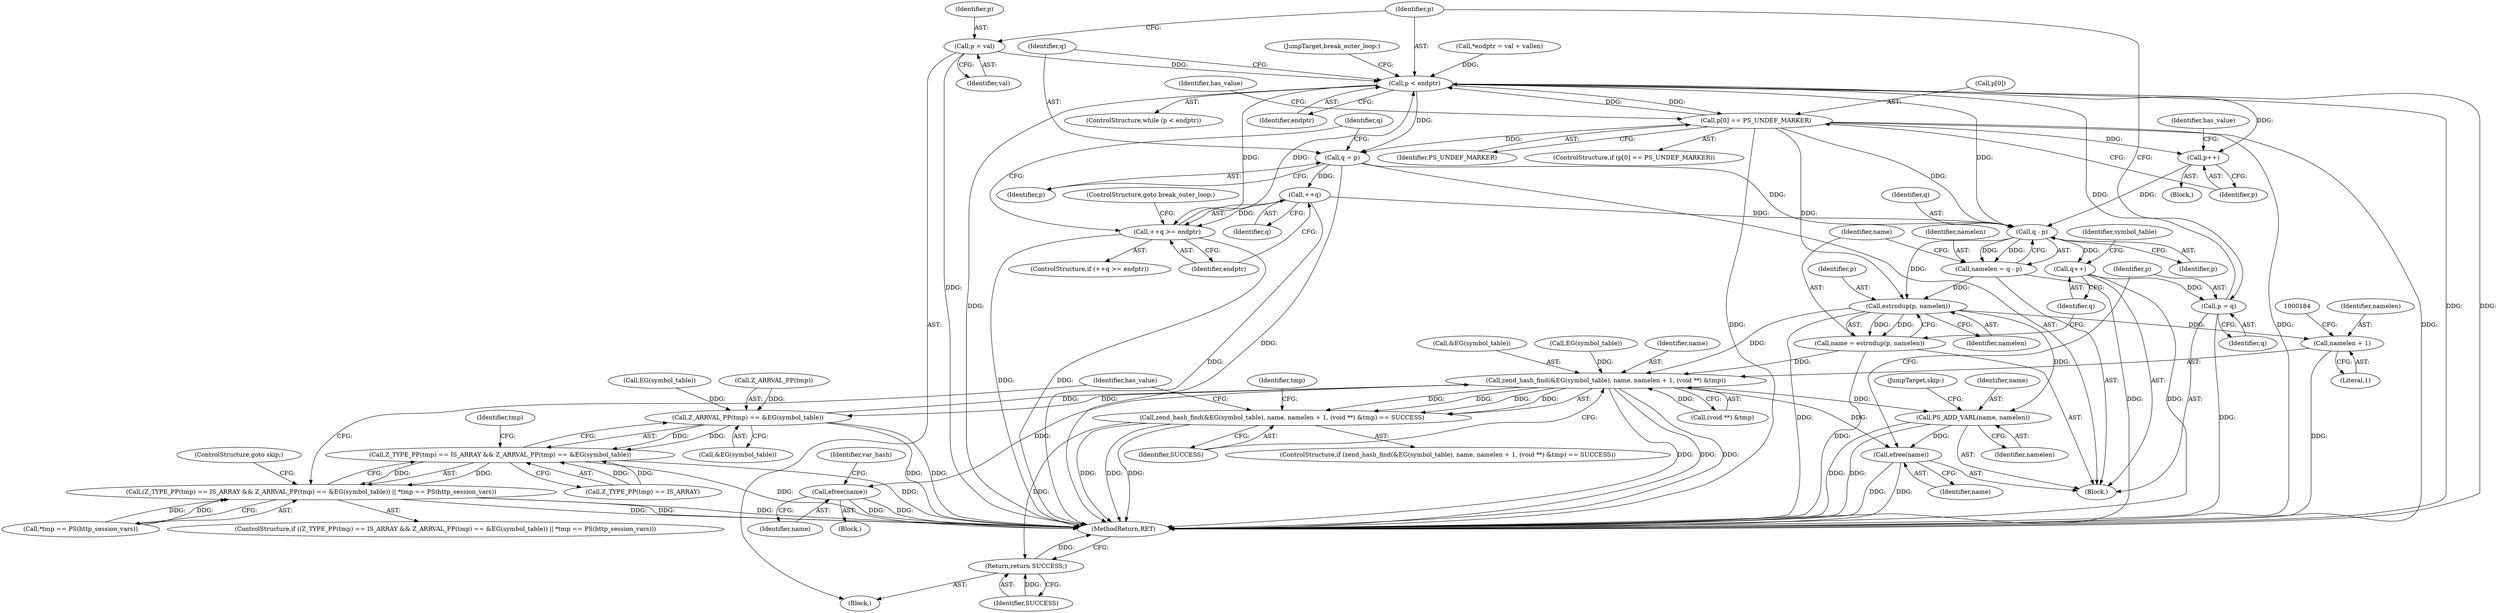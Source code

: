 digraph "0_php-src_8763c6090d627d8bb0ee1d030c30e58f406be9ce?w=1_0@pointer" {
"1000120" [label="(Call,p = val)"];
"1000124" [label="(Call,p < endptr)"];
"1000129" [label="(Call,q = p)"];
"1000140" [label="(Call,++q)"];
"1000139" [label="(Call,++q >= endptr)"];
"1000163" [label="(Call,q - p)"];
"1000161" [label="(Call,namelen = q - p)"];
"1000168" [label="(Call,estrndup(p, namelen))"];
"1000166" [label="(Call,name = estrndup(p, namelen))"];
"1000175" [label="(Call,zend_hash_find(&EG(symbol_table), name, namelen + 1, (void **) &tmp))"];
"1000174" [label="(Call,zend_hash_find(&EG(symbol_table), name, namelen + 1, (void **) &tmp) == SUCCESS)"];
"1000245" [label="(Return,return SUCCESS;)"];
"1000196" [label="(Call,Z_ARRVAL_PP(tmp) == &EG(symbol_table))"];
"1000191" [label="(Call,Z_TYPE_PP(tmp) == IS_ARRAY && Z_ARRVAL_PP(tmp) == &EG(symbol_table))"];
"1000190" [label="(Call,(Z_TYPE_PP(tmp) == IS_ARRAY && Z_ARRVAL_PP(tmp) == &EG(symbol_table)) || *tmp == PS(http_session_vars))"];
"1000227" [label="(Call,efree(name))"];
"1000233" [label="(Call,PS_ADD_VARL(name, namelen))"];
"1000237" [label="(Call,efree(name))"];
"1000180" [label="(Call,namelen + 1)"];
"1000171" [label="(Call,q++)"];
"1000239" [label="(Call,p = q)"];
"1000145" [label="(Call,p[0] == PS_UNDEF_MARKER)"];
"1000151" [label="(Call,p++)"];
"1000199" [label="(Call,&EG(symbol_table))"];
"1000202" [label="(Call,*tmp == PS(http_session_vars))"];
"1000246" [label="(Identifier,SUCCESS)"];
"1000208" [label="(ControlStructure,goto skip;)"];
"1000182" [label="(Literal,1)"];
"1000170" [label="(Identifier,namelen)"];
"1000177" [label="(Call,EG(symbol_table))"];
"1000235" [label="(Identifier,namelen)"];
"1000159" [label="(Identifier,has_value)"];
"1000166" [label="(Call,name = estrndup(p, namelen))"];
"1000238" [label="(Identifier,name)"];
"1000162" [label="(Identifier,namelen)"];
"1000142" [label="(Identifier,endptr)"];
"1000227" [label="(Call,efree(name))"];
"1000178" [label="(Identifier,symbol_table)"];
"1000241" [label="(Identifier,q)"];
"1000174" [label="(Call,zend_hash_find(&EG(symbol_table), name, namelen + 1, (void **) &tmp) == SUCCESS)"];
"1000169" [label="(Identifier,p)"];
"1000210" [label="(Identifier,has_value)"];
"1000163" [label="(Call,q - p)"];
"1000151" [label="(Call,p++)"];
"1000181" [label="(Identifier,namelen)"];
"1000247" [label="(MethodReturn,RET)"];
"1000194" [label="(Identifier,tmp)"];
"1000189" [label="(ControlStructure,if ((Z_TYPE_PP(tmp) == IS_ARRAY && Z_ARRVAL_PP(tmp) == &EG(symbol_table)) || *tmp == PS(http_session_vars)))"];
"1000172" [label="(Identifier,q)"];
"1000124" [label="(Call,p < endptr)"];
"1000130" [label="(Identifier,q)"];
"1000233" [label="(Call,PS_ADD_VARL(name, namelen))"];
"1000239" [label="(Call,p = q)"];
"1000131" [label="(Identifier,p)"];
"1000175" [label="(Call,zend_hash_find(&EG(symbol_table), name, namelen + 1, (void **) &tmp))"];
"1000123" [label="(ControlStructure,while (p < endptr))"];
"1000197" [label="(Call,Z_ARRVAL_PP(tmp))"];
"1000122" [label="(Identifier,val)"];
"1000179" [label="(Identifier,name)"];
"1000187" [label="(Identifier,SUCCESS)"];
"1000126" [label="(Identifier,endptr)"];
"1000109" [label="(Call,*endptr = val + vallen)"];
"1000228" [label="(Identifier,name)"];
"1000164" [label="(Identifier,q)"];
"1000191" [label="(Call,Z_TYPE_PP(tmp) == IS_ARRAY && Z_ARRVAL_PP(tmp) == &EG(symbol_table))"];
"1000154" [label="(Identifier,has_value)"];
"1000236" [label="(JumpTarget,skip:)"];
"1000127" [label="(Block,)"];
"1000161" [label="(Call,namelen = q - p)"];
"1000141" [label="(Identifier,q)"];
"1000196" [label="(Call,Z_ARRVAL_PP(tmp) == &EG(symbol_table))"];
"1000190" [label="(Call,(Z_TYPE_PP(tmp) == IS_ARRAY && Z_ARRVAL_PP(tmp) == &EG(symbol_table)) || *tmp == PS(http_session_vars))"];
"1000120" [label="(Call,p = val)"];
"1000152" [label="(Identifier,p)"];
"1000139" [label="(Call,++q >= endptr)"];
"1000237" [label="(Call,efree(name))"];
"1000176" [label="(Call,&EG(symbol_table))"];
"1000140" [label="(Call,++q)"];
"1000204" [label="(Identifier,tmp)"];
"1000145" [label="(Call,p[0] == PS_UNDEF_MARKER)"];
"1000165" [label="(Identifier,p)"];
"1000149" [label="(Identifier,PS_UNDEF_MARKER)"];
"1000192" [label="(Call,Z_TYPE_PP(tmp) == IS_ARRAY)"];
"1000240" [label="(Identifier,p)"];
"1000234" [label="(Identifier,name)"];
"1000230" [label="(Identifier,var_hash)"];
"1000221" [label="(Block,)"];
"1000143" [label="(ControlStructure,goto break_outer_loop;)"];
"1000183" [label="(Call,(void **) &tmp)"];
"1000245" [label="(Return,return SUCCESS;)"];
"1000121" [label="(Identifier,p)"];
"1000104" [label="(Block,)"];
"1000129" [label="(Call,q = p)"];
"1000180" [label="(Call,namelen + 1)"];
"1000144" [label="(ControlStructure,if (p[0] == PS_UNDEF_MARKER))"];
"1000150" [label="(Block,)"];
"1000200" [label="(Call,EG(symbol_table))"];
"1000135" [label="(Identifier,q)"];
"1000242" [label="(JumpTarget,break_outer_loop:)"];
"1000146" [label="(Call,p[0])"];
"1000167" [label="(Identifier,name)"];
"1000125" [label="(Identifier,p)"];
"1000168" [label="(Call,estrndup(p, namelen))"];
"1000173" [label="(ControlStructure,if (zend_hash_find(&EG(symbol_table), name, namelen + 1, (void **) &tmp) == SUCCESS))"];
"1000138" [label="(ControlStructure,if (++q >= endptr))"];
"1000171" [label="(Call,q++)"];
"1000120" -> "1000104"  [label="AST: "];
"1000120" -> "1000122"  [label="CFG: "];
"1000121" -> "1000120"  [label="AST: "];
"1000122" -> "1000120"  [label="AST: "];
"1000125" -> "1000120"  [label="CFG: "];
"1000120" -> "1000247"  [label="DDG: "];
"1000120" -> "1000124"  [label="DDG: "];
"1000124" -> "1000123"  [label="AST: "];
"1000124" -> "1000126"  [label="CFG: "];
"1000125" -> "1000124"  [label="AST: "];
"1000126" -> "1000124"  [label="AST: "];
"1000130" -> "1000124"  [label="CFG: "];
"1000242" -> "1000124"  [label="CFG: "];
"1000124" -> "1000247"  [label="DDG: "];
"1000124" -> "1000247"  [label="DDG: "];
"1000124" -> "1000247"  [label="DDG: "];
"1000239" -> "1000124"  [label="DDG: "];
"1000145" -> "1000124"  [label="DDG: "];
"1000139" -> "1000124"  [label="DDG: "];
"1000109" -> "1000124"  [label="DDG: "];
"1000124" -> "1000129"  [label="DDG: "];
"1000124" -> "1000139"  [label="DDG: "];
"1000124" -> "1000145"  [label="DDG: "];
"1000124" -> "1000151"  [label="DDG: "];
"1000124" -> "1000163"  [label="DDG: "];
"1000129" -> "1000127"  [label="AST: "];
"1000129" -> "1000131"  [label="CFG: "];
"1000130" -> "1000129"  [label="AST: "];
"1000131" -> "1000129"  [label="AST: "];
"1000135" -> "1000129"  [label="CFG: "];
"1000129" -> "1000247"  [label="DDG: "];
"1000145" -> "1000129"  [label="DDG: "];
"1000129" -> "1000140"  [label="DDG: "];
"1000129" -> "1000163"  [label="DDG: "];
"1000140" -> "1000139"  [label="AST: "];
"1000140" -> "1000141"  [label="CFG: "];
"1000141" -> "1000140"  [label="AST: "];
"1000142" -> "1000140"  [label="CFG: "];
"1000140" -> "1000247"  [label="DDG: "];
"1000140" -> "1000139"  [label="DDG: "];
"1000140" -> "1000163"  [label="DDG: "];
"1000139" -> "1000138"  [label="AST: "];
"1000139" -> "1000142"  [label="CFG: "];
"1000142" -> "1000139"  [label="AST: "];
"1000135" -> "1000139"  [label="CFG: "];
"1000143" -> "1000139"  [label="CFG: "];
"1000139" -> "1000247"  [label="DDG: "];
"1000139" -> "1000247"  [label="DDG: "];
"1000163" -> "1000161"  [label="AST: "];
"1000163" -> "1000165"  [label="CFG: "];
"1000164" -> "1000163"  [label="AST: "];
"1000165" -> "1000163"  [label="AST: "];
"1000161" -> "1000163"  [label="CFG: "];
"1000163" -> "1000161"  [label="DDG: "];
"1000163" -> "1000161"  [label="DDG: "];
"1000151" -> "1000163"  [label="DDG: "];
"1000145" -> "1000163"  [label="DDG: "];
"1000163" -> "1000168"  [label="DDG: "];
"1000163" -> "1000171"  [label="DDG: "];
"1000161" -> "1000127"  [label="AST: "];
"1000162" -> "1000161"  [label="AST: "];
"1000167" -> "1000161"  [label="CFG: "];
"1000161" -> "1000247"  [label="DDG: "];
"1000161" -> "1000168"  [label="DDG: "];
"1000168" -> "1000166"  [label="AST: "];
"1000168" -> "1000170"  [label="CFG: "];
"1000169" -> "1000168"  [label="AST: "];
"1000170" -> "1000168"  [label="AST: "];
"1000166" -> "1000168"  [label="CFG: "];
"1000168" -> "1000247"  [label="DDG: "];
"1000168" -> "1000166"  [label="DDG: "];
"1000168" -> "1000166"  [label="DDG: "];
"1000145" -> "1000168"  [label="DDG: "];
"1000168" -> "1000175"  [label="DDG: "];
"1000168" -> "1000180"  [label="DDG: "];
"1000168" -> "1000233"  [label="DDG: "];
"1000166" -> "1000127"  [label="AST: "];
"1000167" -> "1000166"  [label="AST: "];
"1000172" -> "1000166"  [label="CFG: "];
"1000166" -> "1000247"  [label="DDG: "];
"1000166" -> "1000175"  [label="DDG: "];
"1000175" -> "1000174"  [label="AST: "];
"1000175" -> "1000183"  [label="CFG: "];
"1000176" -> "1000175"  [label="AST: "];
"1000179" -> "1000175"  [label="AST: "];
"1000180" -> "1000175"  [label="AST: "];
"1000183" -> "1000175"  [label="AST: "];
"1000187" -> "1000175"  [label="CFG: "];
"1000175" -> "1000247"  [label="DDG: "];
"1000175" -> "1000247"  [label="DDG: "];
"1000175" -> "1000247"  [label="DDG: "];
"1000175" -> "1000174"  [label="DDG: "];
"1000175" -> "1000174"  [label="DDG: "];
"1000175" -> "1000174"  [label="DDG: "];
"1000175" -> "1000174"  [label="DDG: "];
"1000196" -> "1000175"  [label="DDG: "];
"1000177" -> "1000175"  [label="DDG: "];
"1000183" -> "1000175"  [label="DDG: "];
"1000175" -> "1000196"  [label="DDG: "];
"1000175" -> "1000227"  [label="DDG: "];
"1000175" -> "1000233"  [label="DDG: "];
"1000175" -> "1000237"  [label="DDG: "];
"1000174" -> "1000173"  [label="AST: "];
"1000174" -> "1000187"  [label="CFG: "];
"1000187" -> "1000174"  [label="AST: "];
"1000194" -> "1000174"  [label="CFG: "];
"1000210" -> "1000174"  [label="CFG: "];
"1000174" -> "1000247"  [label="DDG: "];
"1000174" -> "1000247"  [label="DDG: "];
"1000174" -> "1000247"  [label="DDG: "];
"1000174" -> "1000245"  [label="DDG: "];
"1000245" -> "1000104"  [label="AST: "];
"1000245" -> "1000246"  [label="CFG: "];
"1000246" -> "1000245"  [label="AST: "];
"1000247" -> "1000245"  [label="CFG: "];
"1000245" -> "1000247"  [label="DDG: "];
"1000246" -> "1000245"  [label="DDG: "];
"1000196" -> "1000191"  [label="AST: "];
"1000196" -> "1000199"  [label="CFG: "];
"1000197" -> "1000196"  [label="AST: "];
"1000199" -> "1000196"  [label="AST: "];
"1000191" -> "1000196"  [label="CFG: "];
"1000196" -> "1000247"  [label="DDG: "];
"1000196" -> "1000247"  [label="DDG: "];
"1000196" -> "1000191"  [label="DDG: "];
"1000196" -> "1000191"  [label="DDG: "];
"1000197" -> "1000196"  [label="DDG: "];
"1000200" -> "1000196"  [label="DDG: "];
"1000191" -> "1000190"  [label="AST: "];
"1000191" -> "1000192"  [label="CFG: "];
"1000192" -> "1000191"  [label="AST: "];
"1000204" -> "1000191"  [label="CFG: "];
"1000190" -> "1000191"  [label="CFG: "];
"1000191" -> "1000247"  [label="DDG: "];
"1000191" -> "1000247"  [label="DDG: "];
"1000191" -> "1000190"  [label="DDG: "];
"1000191" -> "1000190"  [label="DDG: "];
"1000192" -> "1000191"  [label="DDG: "];
"1000192" -> "1000191"  [label="DDG: "];
"1000190" -> "1000189"  [label="AST: "];
"1000190" -> "1000202"  [label="CFG: "];
"1000202" -> "1000190"  [label="AST: "];
"1000208" -> "1000190"  [label="CFG: "];
"1000210" -> "1000190"  [label="CFG: "];
"1000190" -> "1000247"  [label="DDG: "];
"1000190" -> "1000247"  [label="DDG: "];
"1000190" -> "1000247"  [label="DDG: "];
"1000202" -> "1000190"  [label="DDG: "];
"1000202" -> "1000190"  [label="DDG: "];
"1000227" -> "1000221"  [label="AST: "];
"1000227" -> "1000228"  [label="CFG: "];
"1000228" -> "1000227"  [label="AST: "];
"1000230" -> "1000227"  [label="CFG: "];
"1000227" -> "1000247"  [label="DDG: "];
"1000227" -> "1000247"  [label="DDG: "];
"1000233" -> "1000127"  [label="AST: "];
"1000233" -> "1000235"  [label="CFG: "];
"1000234" -> "1000233"  [label="AST: "];
"1000235" -> "1000233"  [label="AST: "];
"1000236" -> "1000233"  [label="CFG: "];
"1000233" -> "1000247"  [label="DDG: "];
"1000233" -> "1000247"  [label="DDG: "];
"1000233" -> "1000237"  [label="DDG: "];
"1000237" -> "1000127"  [label="AST: "];
"1000237" -> "1000238"  [label="CFG: "];
"1000238" -> "1000237"  [label="AST: "];
"1000240" -> "1000237"  [label="CFG: "];
"1000237" -> "1000247"  [label="DDG: "];
"1000237" -> "1000247"  [label="DDG: "];
"1000180" -> "1000182"  [label="CFG: "];
"1000181" -> "1000180"  [label="AST: "];
"1000182" -> "1000180"  [label="AST: "];
"1000184" -> "1000180"  [label="CFG: "];
"1000180" -> "1000247"  [label="DDG: "];
"1000171" -> "1000127"  [label="AST: "];
"1000171" -> "1000172"  [label="CFG: "];
"1000172" -> "1000171"  [label="AST: "];
"1000178" -> "1000171"  [label="CFG: "];
"1000171" -> "1000247"  [label="DDG: "];
"1000171" -> "1000239"  [label="DDG: "];
"1000239" -> "1000127"  [label="AST: "];
"1000239" -> "1000241"  [label="CFG: "];
"1000240" -> "1000239"  [label="AST: "];
"1000241" -> "1000239"  [label="AST: "];
"1000125" -> "1000239"  [label="CFG: "];
"1000239" -> "1000247"  [label="DDG: "];
"1000145" -> "1000144"  [label="AST: "];
"1000145" -> "1000149"  [label="CFG: "];
"1000146" -> "1000145"  [label="AST: "];
"1000149" -> "1000145"  [label="AST: "];
"1000152" -> "1000145"  [label="CFG: "];
"1000159" -> "1000145"  [label="CFG: "];
"1000145" -> "1000247"  [label="DDG: "];
"1000145" -> "1000247"  [label="DDG: "];
"1000145" -> "1000247"  [label="DDG: "];
"1000145" -> "1000151"  [label="DDG: "];
"1000151" -> "1000150"  [label="AST: "];
"1000151" -> "1000152"  [label="CFG: "];
"1000152" -> "1000151"  [label="AST: "];
"1000154" -> "1000151"  [label="CFG: "];
}
